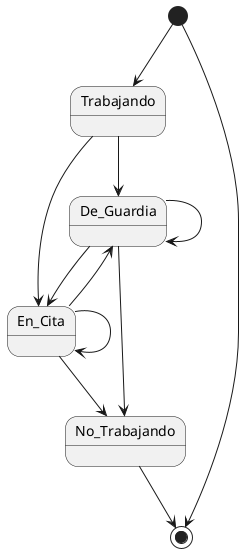 @startUML
[*]--> Trabajando
[*]--> [*]
Trabajando --> De_Guardia
Trabajando --> En_Cita
En_Cita --> De_Guardia
En_Cita --> En_Cita
De_Guardia --> En_Cita
De_Guardia --> De_Guardia
De_Guardia --> No_Trabajando
En_Cita --> No_Trabajando
No_Trabajando --> [*]
@endUml
